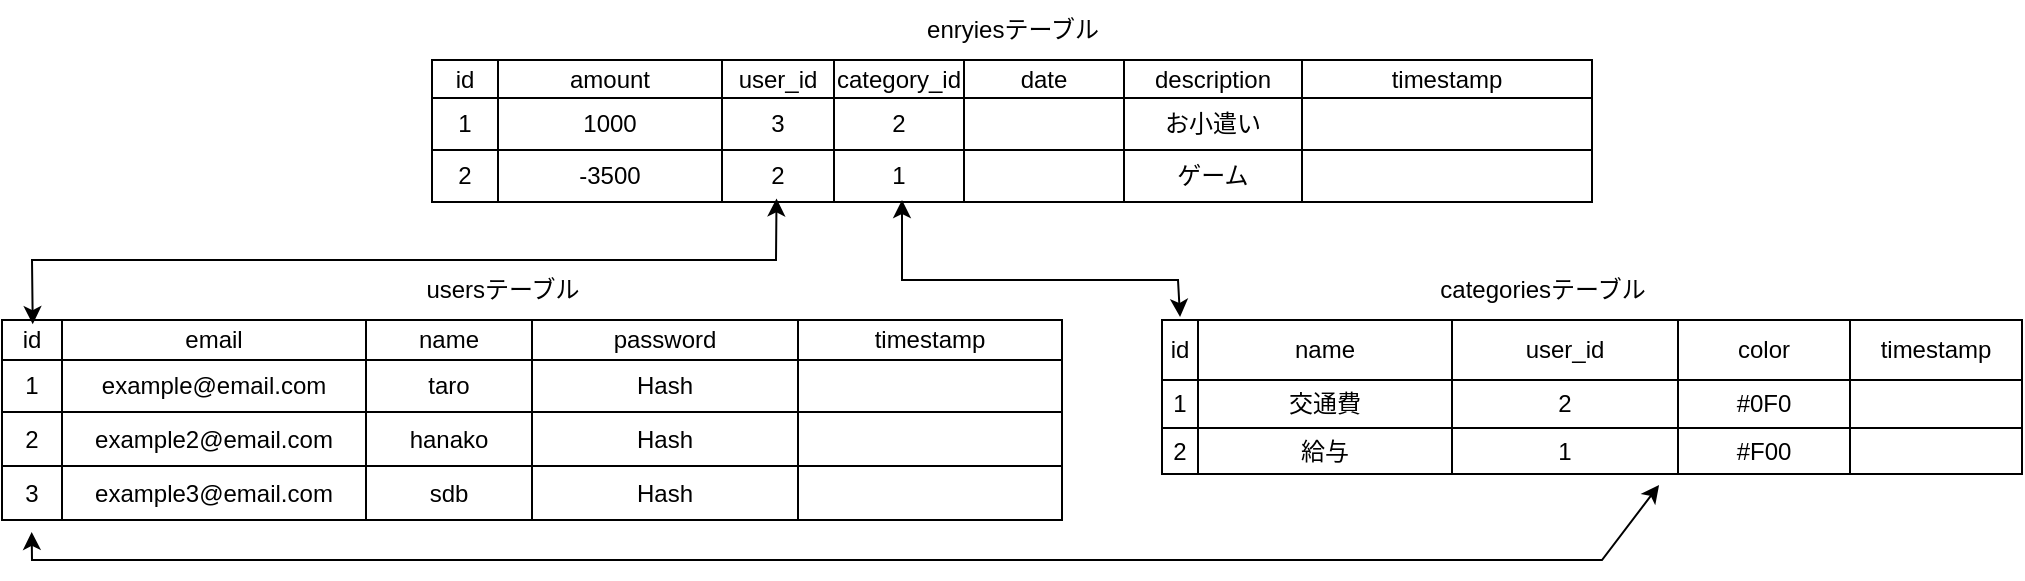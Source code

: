 <mxfile version="28.2.5">
  <diagram name="ページ1" id="EQnvLlWZrg9zfgVWwC-V">
    <mxGraphModel dx="996" dy="593" grid="1" gridSize="10" guides="1" tooltips="1" connect="1" arrows="1" fold="1" page="1" pageScale="1" pageWidth="1169" pageHeight="1654" math="0" shadow="0">
      <root>
        <mxCell id="0" />
        <mxCell id="1" parent="0" />
        <mxCell id="BKyGhZd5OxgO7SiPaVuF-1" value="" style="shape=table;startSize=0;container=1;collapsible=0;childLayout=tableLayout;" vertex="1" parent="1">
          <mxGeometry x="285" y="50" width="580" height="71" as="geometry" />
        </mxCell>
        <mxCell id="BKyGhZd5OxgO7SiPaVuF-2" value="" style="shape=tableRow;horizontal=0;startSize=0;swimlaneHead=0;swimlaneBody=0;strokeColor=inherit;top=0;left=0;bottom=0;right=0;collapsible=0;dropTarget=0;fillColor=none;points=[[0,0.5],[1,0.5]];portConstraint=eastwest;" vertex="1" parent="BKyGhZd5OxgO7SiPaVuF-1">
          <mxGeometry width="580" height="19" as="geometry" />
        </mxCell>
        <mxCell id="BKyGhZd5OxgO7SiPaVuF-3" value="id" style="shape=partialRectangle;html=1;whiteSpace=wrap;connectable=0;strokeColor=inherit;overflow=hidden;fillColor=none;top=0;left=0;bottom=0;right=0;pointerEvents=1;" vertex="1" parent="BKyGhZd5OxgO7SiPaVuF-2">
          <mxGeometry width="33" height="19" as="geometry">
            <mxRectangle width="33" height="19" as="alternateBounds" />
          </mxGeometry>
        </mxCell>
        <mxCell id="BKyGhZd5OxgO7SiPaVuF-4" value="amount" style="shape=partialRectangle;html=1;whiteSpace=wrap;connectable=0;strokeColor=inherit;overflow=hidden;fillColor=none;top=0;left=0;bottom=0;right=0;pointerEvents=1;" vertex="1" parent="BKyGhZd5OxgO7SiPaVuF-2">
          <mxGeometry x="33" width="112" height="19" as="geometry">
            <mxRectangle width="112" height="19" as="alternateBounds" />
          </mxGeometry>
        </mxCell>
        <mxCell id="BKyGhZd5OxgO7SiPaVuF-5" value="user_id" style="shape=partialRectangle;html=1;whiteSpace=wrap;connectable=0;strokeColor=inherit;overflow=hidden;fillColor=none;top=0;left=0;bottom=0;right=0;pointerEvents=1;" vertex="1" parent="BKyGhZd5OxgO7SiPaVuF-2">
          <mxGeometry x="145" width="56" height="19" as="geometry">
            <mxRectangle width="56" height="19" as="alternateBounds" />
          </mxGeometry>
        </mxCell>
        <mxCell id="BKyGhZd5OxgO7SiPaVuF-6" value="category_id" style="shape=partialRectangle;html=1;whiteSpace=wrap;connectable=0;strokeColor=inherit;overflow=hidden;fillColor=none;top=0;left=0;bottom=0;right=0;pointerEvents=1;" vertex="1" parent="BKyGhZd5OxgO7SiPaVuF-2">
          <mxGeometry x="201" width="65" height="19" as="geometry">
            <mxRectangle width="65" height="19" as="alternateBounds" />
          </mxGeometry>
        </mxCell>
        <mxCell id="BKyGhZd5OxgO7SiPaVuF-25" value="date" style="shape=partialRectangle;html=1;whiteSpace=wrap;connectable=0;strokeColor=inherit;overflow=hidden;fillColor=none;top=0;left=0;bottom=0;right=0;pointerEvents=1;" vertex="1" parent="BKyGhZd5OxgO7SiPaVuF-2">
          <mxGeometry x="266" width="80" height="19" as="geometry">
            <mxRectangle width="80" height="19" as="alternateBounds" />
          </mxGeometry>
        </mxCell>
        <mxCell id="BKyGhZd5OxgO7SiPaVuF-7" value="description" style="shape=partialRectangle;html=1;whiteSpace=wrap;connectable=0;strokeColor=inherit;overflow=hidden;fillColor=none;top=0;left=0;bottom=0;right=0;pointerEvents=1;" vertex="1" parent="BKyGhZd5OxgO7SiPaVuF-2">
          <mxGeometry x="346" width="89" height="19" as="geometry">
            <mxRectangle width="89" height="19" as="alternateBounds" />
          </mxGeometry>
        </mxCell>
        <mxCell id="BKyGhZd5OxgO7SiPaVuF-8" value="timestamp" style="shape=partialRectangle;html=1;whiteSpace=wrap;connectable=0;strokeColor=inherit;overflow=hidden;fillColor=none;top=0;left=0;bottom=0;right=0;pointerEvents=1;" vertex="1" parent="BKyGhZd5OxgO7SiPaVuF-2">
          <mxGeometry x="435" width="145" height="19" as="geometry">
            <mxRectangle width="145" height="19" as="alternateBounds" />
          </mxGeometry>
        </mxCell>
        <mxCell id="BKyGhZd5OxgO7SiPaVuF-9" value="" style="shape=tableRow;horizontal=0;startSize=0;swimlaneHead=0;swimlaneBody=0;strokeColor=inherit;top=0;left=0;bottom=0;right=0;collapsible=0;dropTarget=0;fillColor=none;points=[[0,0.5],[1,0.5]];portConstraint=eastwest;" vertex="1" parent="BKyGhZd5OxgO7SiPaVuF-1">
          <mxGeometry y="19" width="580" height="26" as="geometry" />
        </mxCell>
        <mxCell id="BKyGhZd5OxgO7SiPaVuF-10" value="1" style="shape=partialRectangle;html=1;whiteSpace=wrap;connectable=0;strokeColor=inherit;overflow=hidden;fillColor=none;top=0;left=0;bottom=0;right=0;pointerEvents=1;" vertex="1" parent="BKyGhZd5OxgO7SiPaVuF-9">
          <mxGeometry width="33" height="26" as="geometry">
            <mxRectangle width="33" height="26" as="alternateBounds" />
          </mxGeometry>
        </mxCell>
        <mxCell id="BKyGhZd5OxgO7SiPaVuF-11" value="1000" style="shape=partialRectangle;html=1;whiteSpace=wrap;connectable=0;strokeColor=inherit;overflow=hidden;fillColor=none;top=0;left=0;bottom=0;right=0;pointerEvents=1;" vertex="1" parent="BKyGhZd5OxgO7SiPaVuF-9">
          <mxGeometry x="33" width="112" height="26" as="geometry">
            <mxRectangle width="112" height="26" as="alternateBounds" />
          </mxGeometry>
        </mxCell>
        <mxCell id="BKyGhZd5OxgO7SiPaVuF-12" value="3" style="shape=partialRectangle;html=1;whiteSpace=wrap;connectable=0;strokeColor=inherit;overflow=hidden;fillColor=none;top=0;left=0;bottom=0;right=0;pointerEvents=1;" vertex="1" parent="BKyGhZd5OxgO7SiPaVuF-9">
          <mxGeometry x="145" width="56" height="26" as="geometry">
            <mxRectangle width="56" height="26" as="alternateBounds" />
          </mxGeometry>
        </mxCell>
        <mxCell id="BKyGhZd5OxgO7SiPaVuF-13" value="2" style="shape=partialRectangle;html=1;whiteSpace=wrap;connectable=0;strokeColor=inherit;overflow=hidden;fillColor=none;top=0;left=0;bottom=0;right=0;pointerEvents=1;" vertex="1" parent="BKyGhZd5OxgO7SiPaVuF-9">
          <mxGeometry x="201" width="65" height="26" as="geometry">
            <mxRectangle width="65" height="26" as="alternateBounds" />
          </mxGeometry>
        </mxCell>
        <mxCell id="BKyGhZd5OxgO7SiPaVuF-26" style="shape=partialRectangle;html=1;whiteSpace=wrap;connectable=0;strokeColor=inherit;overflow=hidden;fillColor=none;top=0;left=0;bottom=0;right=0;pointerEvents=1;" vertex="1" parent="BKyGhZd5OxgO7SiPaVuF-9">
          <mxGeometry x="266" width="80" height="26" as="geometry">
            <mxRectangle width="80" height="26" as="alternateBounds" />
          </mxGeometry>
        </mxCell>
        <mxCell id="BKyGhZd5OxgO7SiPaVuF-14" value="お小遣い" style="shape=partialRectangle;html=1;whiteSpace=wrap;connectable=0;strokeColor=inherit;overflow=hidden;fillColor=none;top=0;left=0;bottom=0;right=0;pointerEvents=1;" vertex="1" parent="BKyGhZd5OxgO7SiPaVuF-9">
          <mxGeometry x="346" width="89" height="26" as="geometry">
            <mxRectangle width="89" height="26" as="alternateBounds" />
          </mxGeometry>
        </mxCell>
        <mxCell id="BKyGhZd5OxgO7SiPaVuF-15" value="" style="shape=partialRectangle;html=1;whiteSpace=wrap;connectable=0;strokeColor=inherit;overflow=hidden;fillColor=none;top=0;left=0;bottom=0;right=0;pointerEvents=1;" vertex="1" parent="BKyGhZd5OxgO7SiPaVuF-9">
          <mxGeometry x="435" width="145" height="26" as="geometry">
            <mxRectangle width="145" height="26" as="alternateBounds" />
          </mxGeometry>
        </mxCell>
        <mxCell id="BKyGhZd5OxgO7SiPaVuF-16" value="" style="shape=tableRow;horizontal=0;startSize=0;swimlaneHead=0;swimlaneBody=0;strokeColor=inherit;top=0;left=0;bottom=0;right=0;collapsible=0;dropTarget=0;fillColor=none;points=[[0,0.5],[1,0.5]];portConstraint=eastwest;" vertex="1" parent="BKyGhZd5OxgO7SiPaVuF-1">
          <mxGeometry y="45" width="580" height="26" as="geometry" />
        </mxCell>
        <mxCell id="BKyGhZd5OxgO7SiPaVuF-17" value="2" style="shape=partialRectangle;html=1;whiteSpace=wrap;connectable=0;strokeColor=inherit;overflow=hidden;fillColor=none;top=0;left=0;bottom=0;right=0;pointerEvents=1;" vertex="1" parent="BKyGhZd5OxgO7SiPaVuF-16">
          <mxGeometry width="33" height="26" as="geometry">
            <mxRectangle width="33" height="26" as="alternateBounds" />
          </mxGeometry>
        </mxCell>
        <mxCell id="BKyGhZd5OxgO7SiPaVuF-18" value="-3500" style="shape=partialRectangle;html=1;whiteSpace=wrap;connectable=0;strokeColor=inherit;overflow=hidden;fillColor=none;top=0;left=0;bottom=0;right=0;pointerEvents=1;" vertex="1" parent="BKyGhZd5OxgO7SiPaVuF-16">
          <mxGeometry x="33" width="112" height="26" as="geometry">
            <mxRectangle width="112" height="26" as="alternateBounds" />
          </mxGeometry>
        </mxCell>
        <mxCell id="BKyGhZd5OxgO7SiPaVuF-19" value="2" style="shape=partialRectangle;html=1;whiteSpace=wrap;connectable=0;strokeColor=inherit;overflow=hidden;fillColor=none;top=0;left=0;bottom=0;right=0;pointerEvents=1;" vertex="1" parent="BKyGhZd5OxgO7SiPaVuF-16">
          <mxGeometry x="145" width="56" height="26" as="geometry">
            <mxRectangle width="56" height="26" as="alternateBounds" />
          </mxGeometry>
        </mxCell>
        <mxCell id="BKyGhZd5OxgO7SiPaVuF-20" value="1" style="shape=partialRectangle;html=1;whiteSpace=wrap;connectable=0;strokeColor=inherit;overflow=hidden;fillColor=none;top=0;left=0;bottom=0;right=0;pointerEvents=1;" vertex="1" parent="BKyGhZd5OxgO7SiPaVuF-16">
          <mxGeometry x="201" width="65" height="26" as="geometry">
            <mxRectangle width="65" height="26" as="alternateBounds" />
          </mxGeometry>
        </mxCell>
        <mxCell id="BKyGhZd5OxgO7SiPaVuF-27" style="shape=partialRectangle;html=1;whiteSpace=wrap;connectable=0;strokeColor=inherit;overflow=hidden;fillColor=none;top=0;left=0;bottom=0;right=0;pointerEvents=1;" vertex="1" parent="BKyGhZd5OxgO7SiPaVuF-16">
          <mxGeometry x="266" width="80" height="26" as="geometry">
            <mxRectangle width="80" height="26" as="alternateBounds" />
          </mxGeometry>
        </mxCell>
        <mxCell id="BKyGhZd5OxgO7SiPaVuF-21" value="ゲーム" style="shape=partialRectangle;html=1;whiteSpace=wrap;connectable=0;strokeColor=inherit;overflow=hidden;fillColor=none;top=0;left=0;bottom=0;right=0;pointerEvents=1;" vertex="1" parent="BKyGhZd5OxgO7SiPaVuF-16">
          <mxGeometry x="346" width="89" height="26" as="geometry">
            <mxRectangle width="89" height="26" as="alternateBounds" />
          </mxGeometry>
        </mxCell>
        <mxCell id="BKyGhZd5OxgO7SiPaVuF-22" value="" style="shape=partialRectangle;html=1;whiteSpace=wrap;connectable=0;strokeColor=inherit;overflow=hidden;fillColor=none;top=0;left=0;bottom=0;right=0;pointerEvents=1;" vertex="1" parent="BKyGhZd5OxgO7SiPaVuF-16">
          <mxGeometry x="435" width="145" height="26" as="geometry">
            <mxRectangle width="145" height="26" as="alternateBounds" />
          </mxGeometry>
        </mxCell>
        <mxCell id="BKyGhZd5OxgO7SiPaVuF-23" value="enryiesテーブル" style="text;html=1;align=center;verticalAlign=middle;resizable=0;points=[];autosize=1;strokeColor=none;fillColor=none;" vertex="1" parent="1">
          <mxGeometry x="520" y="20" width="110" height="30" as="geometry" />
        </mxCell>
        <mxCell id="BKyGhZd5OxgO7SiPaVuF-28" value="usersテーブル" style="text;html=1;align=center;verticalAlign=middle;resizable=0;points=[];autosize=1;strokeColor=none;fillColor=none;" vertex="1" parent="1">
          <mxGeometry x="270" y="150" width="100" height="30" as="geometry" />
        </mxCell>
        <mxCell id="BKyGhZd5OxgO7SiPaVuF-29" value="" style="shape=table;startSize=0;container=1;collapsible=0;childLayout=tableLayout;" vertex="1" parent="1">
          <mxGeometry x="70" y="180" width="530" height="100" as="geometry" />
        </mxCell>
        <mxCell id="BKyGhZd5OxgO7SiPaVuF-30" value="" style="shape=tableRow;horizontal=0;startSize=0;swimlaneHead=0;swimlaneBody=0;strokeColor=inherit;top=0;left=0;bottom=0;right=0;collapsible=0;dropTarget=0;fillColor=none;points=[[0,0.5],[1,0.5]];portConstraint=eastwest;" vertex="1" parent="BKyGhZd5OxgO7SiPaVuF-29">
          <mxGeometry width="530" height="20" as="geometry" />
        </mxCell>
        <mxCell id="BKyGhZd5OxgO7SiPaVuF-31" value="id" style="shape=partialRectangle;html=1;whiteSpace=wrap;connectable=0;strokeColor=inherit;overflow=hidden;fillColor=none;top=0;left=0;bottom=0;right=0;pointerEvents=1;" vertex="1" parent="BKyGhZd5OxgO7SiPaVuF-30">
          <mxGeometry width="30" height="20" as="geometry">
            <mxRectangle width="30" height="20" as="alternateBounds" />
          </mxGeometry>
        </mxCell>
        <mxCell id="BKyGhZd5OxgO7SiPaVuF-32" value="email" style="shape=partialRectangle;html=1;whiteSpace=wrap;connectable=0;strokeColor=inherit;overflow=hidden;fillColor=none;top=0;left=0;bottom=0;right=0;pointerEvents=1;" vertex="1" parent="BKyGhZd5OxgO7SiPaVuF-30">
          <mxGeometry x="30" width="152" height="20" as="geometry">
            <mxRectangle width="152" height="20" as="alternateBounds" />
          </mxGeometry>
        </mxCell>
        <mxCell id="BKyGhZd5OxgO7SiPaVuF-33" value="name" style="shape=partialRectangle;html=1;whiteSpace=wrap;connectable=0;strokeColor=inherit;overflow=hidden;fillColor=none;top=0;left=0;bottom=0;right=0;pointerEvents=1;" vertex="1" parent="BKyGhZd5OxgO7SiPaVuF-30">
          <mxGeometry x="182" width="83" height="20" as="geometry">
            <mxRectangle width="83" height="20" as="alternateBounds" />
          </mxGeometry>
        </mxCell>
        <mxCell id="BKyGhZd5OxgO7SiPaVuF-34" value="password" style="shape=partialRectangle;html=1;whiteSpace=wrap;connectable=0;strokeColor=inherit;overflow=hidden;fillColor=none;top=0;left=0;bottom=0;right=0;pointerEvents=1;" vertex="1" parent="BKyGhZd5OxgO7SiPaVuF-30">
          <mxGeometry x="265" width="133" height="20" as="geometry">
            <mxRectangle width="133" height="20" as="alternateBounds" />
          </mxGeometry>
        </mxCell>
        <mxCell id="BKyGhZd5OxgO7SiPaVuF-35" value="timestamp" style="shape=partialRectangle;html=1;whiteSpace=wrap;connectable=0;strokeColor=inherit;overflow=hidden;fillColor=none;top=0;left=0;bottom=0;right=0;pointerEvents=1;" vertex="1" parent="BKyGhZd5OxgO7SiPaVuF-30">
          <mxGeometry x="398" width="132" height="20" as="geometry">
            <mxRectangle width="132" height="20" as="alternateBounds" />
          </mxGeometry>
        </mxCell>
        <mxCell id="BKyGhZd5OxgO7SiPaVuF-36" value="" style="shape=tableRow;horizontal=0;startSize=0;swimlaneHead=0;swimlaneBody=0;strokeColor=inherit;top=0;left=0;bottom=0;right=0;collapsible=0;dropTarget=0;fillColor=none;points=[[0,0.5],[1,0.5]];portConstraint=eastwest;" vertex="1" parent="BKyGhZd5OxgO7SiPaVuF-29">
          <mxGeometry y="20" width="530" height="26" as="geometry" />
        </mxCell>
        <mxCell id="BKyGhZd5OxgO7SiPaVuF-37" value="1" style="shape=partialRectangle;html=1;whiteSpace=wrap;connectable=0;strokeColor=inherit;overflow=hidden;fillColor=none;top=0;left=0;bottom=0;right=0;pointerEvents=1;" vertex="1" parent="BKyGhZd5OxgO7SiPaVuF-36">
          <mxGeometry width="30" height="26" as="geometry">
            <mxRectangle width="30" height="26" as="alternateBounds" />
          </mxGeometry>
        </mxCell>
        <mxCell id="BKyGhZd5OxgO7SiPaVuF-38" value="example@email.com" style="shape=partialRectangle;html=1;whiteSpace=wrap;connectable=0;strokeColor=inherit;overflow=hidden;fillColor=none;top=0;left=0;bottom=0;right=0;pointerEvents=1;" vertex="1" parent="BKyGhZd5OxgO7SiPaVuF-36">
          <mxGeometry x="30" width="152" height="26" as="geometry">
            <mxRectangle width="152" height="26" as="alternateBounds" />
          </mxGeometry>
        </mxCell>
        <mxCell id="BKyGhZd5OxgO7SiPaVuF-39" value="taro" style="shape=partialRectangle;html=1;whiteSpace=wrap;connectable=0;strokeColor=inherit;overflow=hidden;fillColor=none;top=0;left=0;bottom=0;right=0;pointerEvents=1;" vertex="1" parent="BKyGhZd5OxgO7SiPaVuF-36">
          <mxGeometry x="182" width="83" height="26" as="geometry">
            <mxRectangle width="83" height="26" as="alternateBounds" />
          </mxGeometry>
        </mxCell>
        <mxCell id="BKyGhZd5OxgO7SiPaVuF-40" value="Hash" style="shape=partialRectangle;html=1;whiteSpace=wrap;connectable=0;strokeColor=inherit;overflow=hidden;fillColor=none;top=0;left=0;bottom=0;right=0;pointerEvents=1;" vertex="1" parent="BKyGhZd5OxgO7SiPaVuF-36">
          <mxGeometry x="265" width="133" height="26" as="geometry">
            <mxRectangle width="133" height="26" as="alternateBounds" />
          </mxGeometry>
        </mxCell>
        <mxCell id="BKyGhZd5OxgO7SiPaVuF-41" value="" style="shape=partialRectangle;html=1;whiteSpace=wrap;connectable=0;strokeColor=inherit;overflow=hidden;fillColor=none;top=0;left=0;bottom=0;right=0;pointerEvents=1;" vertex="1" parent="BKyGhZd5OxgO7SiPaVuF-36">
          <mxGeometry x="398" width="132" height="26" as="geometry">
            <mxRectangle width="132" height="26" as="alternateBounds" />
          </mxGeometry>
        </mxCell>
        <mxCell id="BKyGhZd5OxgO7SiPaVuF-42" value="" style="shape=tableRow;horizontal=0;startSize=0;swimlaneHead=0;swimlaneBody=0;strokeColor=inherit;top=0;left=0;bottom=0;right=0;collapsible=0;dropTarget=0;fillColor=none;points=[[0,0.5],[1,0.5]];portConstraint=eastwest;" vertex="1" parent="BKyGhZd5OxgO7SiPaVuF-29">
          <mxGeometry y="46" width="530" height="27" as="geometry" />
        </mxCell>
        <mxCell id="BKyGhZd5OxgO7SiPaVuF-43" value="2" style="shape=partialRectangle;html=1;whiteSpace=wrap;connectable=0;strokeColor=inherit;overflow=hidden;fillColor=none;top=0;left=0;bottom=0;right=0;pointerEvents=1;" vertex="1" parent="BKyGhZd5OxgO7SiPaVuF-42">
          <mxGeometry width="30" height="27" as="geometry">
            <mxRectangle width="30" height="27" as="alternateBounds" />
          </mxGeometry>
        </mxCell>
        <mxCell id="BKyGhZd5OxgO7SiPaVuF-44" value="example2@email.com" style="shape=partialRectangle;html=1;whiteSpace=wrap;connectable=0;strokeColor=inherit;overflow=hidden;fillColor=none;top=0;left=0;bottom=0;right=0;pointerEvents=1;" vertex="1" parent="BKyGhZd5OxgO7SiPaVuF-42">
          <mxGeometry x="30" width="152" height="27" as="geometry">
            <mxRectangle width="152" height="27" as="alternateBounds" />
          </mxGeometry>
        </mxCell>
        <mxCell id="BKyGhZd5OxgO7SiPaVuF-45" value="hanako" style="shape=partialRectangle;html=1;whiteSpace=wrap;connectable=0;strokeColor=inherit;overflow=hidden;fillColor=none;top=0;left=0;bottom=0;right=0;pointerEvents=1;" vertex="1" parent="BKyGhZd5OxgO7SiPaVuF-42">
          <mxGeometry x="182" width="83" height="27" as="geometry">
            <mxRectangle width="83" height="27" as="alternateBounds" />
          </mxGeometry>
        </mxCell>
        <mxCell id="BKyGhZd5OxgO7SiPaVuF-46" value="Hash" style="shape=partialRectangle;html=1;whiteSpace=wrap;connectable=0;strokeColor=inherit;overflow=hidden;fillColor=none;top=0;left=0;bottom=0;right=0;pointerEvents=1;" vertex="1" parent="BKyGhZd5OxgO7SiPaVuF-42">
          <mxGeometry x="265" width="133" height="27" as="geometry">
            <mxRectangle width="133" height="27" as="alternateBounds" />
          </mxGeometry>
        </mxCell>
        <mxCell id="BKyGhZd5OxgO7SiPaVuF-47" value="" style="shape=partialRectangle;html=1;whiteSpace=wrap;connectable=0;strokeColor=inherit;overflow=hidden;fillColor=none;top=0;left=0;bottom=0;right=0;pointerEvents=1;" vertex="1" parent="BKyGhZd5OxgO7SiPaVuF-42">
          <mxGeometry x="398" width="132" height="27" as="geometry">
            <mxRectangle width="132" height="27" as="alternateBounds" />
          </mxGeometry>
        </mxCell>
        <mxCell id="BKyGhZd5OxgO7SiPaVuF-48" style="shape=tableRow;horizontal=0;startSize=0;swimlaneHead=0;swimlaneBody=0;strokeColor=inherit;top=0;left=0;bottom=0;right=0;collapsible=0;dropTarget=0;fillColor=none;points=[[0,0.5],[1,0.5]];portConstraint=eastwest;" vertex="1" parent="BKyGhZd5OxgO7SiPaVuF-29">
          <mxGeometry y="73" width="530" height="27" as="geometry" />
        </mxCell>
        <mxCell id="BKyGhZd5OxgO7SiPaVuF-49" value="3" style="shape=partialRectangle;html=1;whiteSpace=wrap;connectable=0;strokeColor=inherit;overflow=hidden;fillColor=none;top=0;left=0;bottom=0;right=0;pointerEvents=1;" vertex="1" parent="BKyGhZd5OxgO7SiPaVuF-48">
          <mxGeometry width="30" height="27" as="geometry">
            <mxRectangle width="30" height="27" as="alternateBounds" />
          </mxGeometry>
        </mxCell>
        <mxCell id="BKyGhZd5OxgO7SiPaVuF-50" value="example3@email.com" style="shape=partialRectangle;html=1;whiteSpace=wrap;connectable=0;strokeColor=inherit;overflow=hidden;fillColor=none;top=0;left=0;bottom=0;right=0;pointerEvents=1;" vertex="1" parent="BKyGhZd5OxgO7SiPaVuF-48">
          <mxGeometry x="30" width="152" height="27" as="geometry">
            <mxRectangle width="152" height="27" as="alternateBounds" />
          </mxGeometry>
        </mxCell>
        <mxCell id="BKyGhZd5OxgO7SiPaVuF-51" value="sdb" style="shape=partialRectangle;html=1;whiteSpace=wrap;connectable=0;strokeColor=inherit;overflow=hidden;fillColor=none;top=0;left=0;bottom=0;right=0;pointerEvents=1;" vertex="1" parent="BKyGhZd5OxgO7SiPaVuF-48">
          <mxGeometry x="182" width="83" height="27" as="geometry">
            <mxRectangle width="83" height="27" as="alternateBounds" />
          </mxGeometry>
        </mxCell>
        <mxCell id="BKyGhZd5OxgO7SiPaVuF-52" value="Hash" style="shape=partialRectangle;html=1;whiteSpace=wrap;connectable=0;strokeColor=inherit;overflow=hidden;fillColor=none;top=0;left=0;bottom=0;right=0;pointerEvents=1;" vertex="1" parent="BKyGhZd5OxgO7SiPaVuF-48">
          <mxGeometry x="265" width="133" height="27" as="geometry">
            <mxRectangle width="133" height="27" as="alternateBounds" />
          </mxGeometry>
        </mxCell>
        <mxCell id="BKyGhZd5OxgO7SiPaVuF-53" style="shape=partialRectangle;html=1;whiteSpace=wrap;connectable=0;strokeColor=inherit;overflow=hidden;fillColor=none;top=0;left=0;bottom=0;right=0;pointerEvents=1;" vertex="1" parent="BKyGhZd5OxgO7SiPaVuF-48">
          <mxGeometry x="398" width="132" height="27" as="geometry">
            <mxRectangle width="132" height="27" as="alternateBounds" />
          </mxGeometry>
        </mxCell>
        <mxCell id="BKyGhZd5OxgO7SiPaVuF-55" value="" style="endArrow=classic;startArrow=classic;html=1;rounded=0;entryX=0.297;entryY=0.932;entryDx=0;entryDy=0;entryPerimeter=0;exitX=0.029;exitY=0.105;exitDx=0;exitDy=0;exitPerimeter=0;" edge="1" parent="1" source="BKyGhZd5OxgO7SiPaVuF-30" target="BKyGhZd5OxgO7SiPaVuF-16">
          <mxGeometry width="50" height="50" relative="1" as="geometry">
            <mxPoint x="380" y="250" as="sourcePoint" />
            <mxPoint x="430" y="200" as="targetPoint" />
            <Array as="points">
              <mxPoint x="85" y="150" />
              <mxPoint x="457" y="150" />
            </Array>
          </mxGeometry>
        </mxCell>
        <mxCell id="BKyGhZd5OxgO7SiPaVuF-56" value="" style="shape=table;startSize=0;container=1;collapsible=0;childLayout=tableLayout;" vertex="1" parent="1">
          <mxGeometry x="650" y="180" width="430" height="77" as="geometry" />
        </mxCell>
        <mxCell id="BKyGhZd5OxgO7SiPaVuF-57" value="" style="shape=tableRow;horizontal=0;startSize=0;swimlaneHead=0;swimlaneBody=0;strokeColor=inherit;top=0;left=0;bottom=0;right=0;collapsible=0;dropTarget=0;fillColor=none;points=[[0,0.5],[1,0.5]];portConstraint=eastwest;" vertex="1" parent="BKyGhZd5OxgO7SiPaVuF-56">
          <mxGeometry width="430" height="30" as="geometry" />
        </mxCell>
        <mxCell id="BKyGhZd5OxgO7SiPaVuF-58" value="id" style="shape=partialRectangle;html=1;whiteSpace=wrap;connectable=0;strokeColor=inherit;overflow=hidden;fillColor=none;top=0;left=0;bottom=0;right=0;pointerEvents=1;" vertex="1" parent="BKyGhZd5OxgO7SiPaVuF-57">
          <mxGeometry width="18" height="30" as="geometry">
            <mxRectangle width="18" height="30" as="alternateBounds" />
          </mxGeometry>
        </mxCell>
        <mxCell id="BKyGhZd5OxgO7SiPaVuF-59" value="name" style="shape=partialRectangle;html=1;whiteSpace=wrap;connectable=0;strokeColor=inherit;overflow=hidden;fillColor=none;top=0;left=0;bottom=0;right=0;pointerEvents=1;" vertex="1" parent="BKyGhZd5OxgO7SiPaVuF-57">
          <mxGeometry x="18" width="127" height="30" as="geometry">
            <mxRectangle width="127" height="30" as="alternateBounds" />
          </mxGeometry>
        </mxCell>
        <mxCell id="BKyGhZd5OxgO7SiPaVuF-60" value="user_id" style="shape=partialRectangle;html=1;whiteSpace=wrap;connectable=0;strokeColor=inherit;overflow=hidden;fillColor=none;top=0;left=0;bottom=0;right=0;pointerEvents=1;" vertex="1" parent="BKyGhZd5OxgO7SiPaVuF-57">
          <mxGeometry x="145" width="113" height="30" as="geometry">
            <mxRectangle width="113" height="30" as="alternateBounds" />
          </mxGeometry>
        </mxCell>
        <mxCell id="BKyGhZd5OxgO7SiPaVuF-61" value="color" style="shape=partialRectangle;html=1;whiteSpace=wrap;connectable=0;strokeColor=inherit;overflow=hidden;fillColor=none;top=0;left=0;bottom=0;right=0;pointerEvents=1;" vertex="1" parent="BKyGhZd5OxgO7SiPaVuF-57">
          <mxGeometry x="258" width="86" height="30" as="geometry">
            <mxRectangle width="86" height="30" as="alternateBounds" />
          </mxGeometry>
        </mxCell>
        <mxCell id="BKyGhZd5OxgO7SiPaVuF-75" value="timestamp" style="shape=partialRectangle;html=1;whiteSpace=wrap;connectable=0;strokeColor=inherit;overflow=hidden;fillColor=none;top=0;left=0;bottom=0;right=0;pointerEvents=1;" vertex="1" parent="BKyGhZd5OxgO7SiPaVuF-57">
          <mxGeometry x="344" width="86" height="30" as="geometry">
            <mxRectangle width="86" height="30" as="alternateBounds" />
          </mxGeometry>
        </mxCell>
        <mxCell id="BKyGhZd5OxgO7SiPaVuF-62" value="" style="shape=tableRow;horizontal=0;startSize=0;swimlaneHead=0;swimlaneBody=0;strokeColor=inherit;top=0;left=0;bottom=0;right=0;collapsible=0;dropTarget=0;fillColor=none;points=[[0,0.5],[1,0.5]];portConstraint=eastwest;" vertex="1" parent="BKyGhZd5OxgO7SiPaVuF-56">
          <mxGeometry y="30" width="430" height="24" as="geometry" />
        </mxCell>
        <mxCell id="BKyGhZd5OxgO7SiPaVuF-63" value="1" style="shape=partialRectangle;html=1;whiteSpace=wrap;connectable=0;strokeColor=inherit;overflow=hidden;fillColor=none;top=0;left=0;bottom=0;right=0;pointerEvents=1;" vertex="1" parent="BKyGhZd5OxgO7SiPaVuF-62">
          <mxGeometry width="18" height="24" as="geometry">
            <mxRectangle width="18" height="24" as="alternateBounds" />
          </mxGeometry>
        </mxCell>
        <mxCell id="BKyGhZd5OxgO7SiPaVuF-64" value="交通費" style="shape=partialRectangle;html=1;whiteSpace=wrap;connectable=0;strokeColor=inherit;overflow=hidden;fillColor=none;top=0;left=0;bottom=0;right=0;pointerEvents=1;" vertex="1" parent="BKyGhZd5OxgO7SiPaVuF-62">
          <mxGeometry x="18" width="127" height="24" as="geometry">
            <mxRectangle width="127" height="24" as="alternateBounds" />
          </mxGeometry>
        </mxCell>
        <mxCell id="BKyGhZd5OxgO7SiPaVuF-65" value="2" style="shape=partialRectangle;html=1;whiteSpace=wrap;connectable=0;strokeColor=inherit;overflow=hidden;fillColor=none;top=0;left=0;bottom=0;right=0;pointerEvents=1;" vertex="1" parent="BKyGhZd5OxgO7SiPaVuF-62">
          <mxGeometry x="145" width="113" height="24" as="geometry">
            <mxRectangle width="113" height="24" as="alternateBounds" />
          </mxGeometry>
        </mxCell>
        <mxCell id="BKyGhZd5OxgO7SiPaVuF-66" value="#0F0" style="shape=partialRectangle;html=1;whiteSpace=wrap;connectable=0;strokeColor=inherit;overflow=hidden;fillColor=none;top=0;left=0;bottom=0;right=0;pointerEvents=1;" vertex="1" parent="BKyGhZd5OxgO7SiPaVuF-62">
          <mxGeometry x="258" width="86" height="24" as="geometry">
            <mxRectangle width="86" height="24" as="alternateBounds" />
          </mxGeometry>
        </mxCell>
        <mxCell id="BKyGhZd5OxgO7SiPaVuF-76" style="shape=partialRectangle;html=1;whiteSpace=wrap;connectable=0;strokeColor=inherit;overflow=hidden;fillColor=none;top=0;left=0;bottom=0;right=0;pointerEvents=1;" vertex="1" parent="BKyGhZd5OxgO7SiPaVuF-62">
          <mxGeometry x="344" width="86" height="24" as="geometry">
            <mxRectangle width="86" height="24" as="alternateBounds" />
          </mxGeometry>
        </mxCell>
        <mxCell id="BKyGhZd5OxgO7SiPaVuF-67" value="" style="shape=tableRow;horizontal=0;startSize=0;swimlaneHead=0;swimlaneBody=0;strokeColor=inherit;top=0;left=0;bottom=0;right=0;collapsible=0;dropTarget=0;fillColor=none;points=[[0,0.5],[1,0.5]];portConstraint=eastwest;" vertex="1" parent="BKyGhZd5OxgO7SiPaVuF-56">
          <mxGeometry y="54" width="430" height="23" as="geometry" />
        </mxCell>
        <mxCell id="BKyGhZd5OxgO7SiPaVuF-68" value="2" style="shape=partialRectangle;html=1;whiteSpace=wrap;connectable=0;strokeColor=inherit;overflow=hidden;fillColor=none;top=0;left=0;bottom=0;right=0;pointerEvents=1;" vertex="1" parent="BKyGhZd5OxgO7SiPaVuF-67">
          <mxGeometry width="18" height="23" as="geometry">
            <mxRectangle width="18" height="23" as="alternateBounds" />
          </mxGeometry>
        </mxCell>
        <mxCell id="BKyGhZd5OxgO7SiPaVuF-69" value="給与" style="shape=partialRectangle;html=1;whiteSpace=wrap;connectable=0;strokeColor=inherit;overflow=hidden;fillColor=none;top=0;left=0;bottom=0;right=0;pointerEvents=1;" vertex="1" parent="BKyGhZd5OxgO7SiPaVuF-67">
          <mxGeometry x="18" width="127" height="23" as="geometry">
            <mxRectangle width="127" height="23" as="alternateBounds" />
          </mxGeometry>
        </mxCell>
        <mxCell id="BKyGhZd5OxgO7SiPaVuF-70" value="1" style="shape=partialRectangle;html=1;whiteSpace=wrap;connectable=0;strokeColor=inherit;overflow=hidden;fillColor=none;top=0;left=0;bottom=0;right=0;pointerEvents=1;" vertex="1" parent="BKyGhZd5OxgO7SiPaVuF-67">
          <mxGeometry x="145" width="113" height="23" as="geometry">
            <mxRectangle width="113" height="23" as="alternateBounds" />
          </mxGeometry>
        </mxCell>
        <mxCell id="BKyGhZd5OxgO7SiPaVuF-71" value="#F00" style="shape=partialRectangle;html=1;whiteSpace=wrap;connectable=0;strokeColor=inherit;overflow=hidden;fillColor=none;top=0;left=0;bottom=0;right=0;pointerEvents=1;" vertex="1" parent="BKyGhZd5OxgO7SiPaVuF-67">
          <mxGeometry x="258" width="86" height="23" as="geometry">
            <mxRectangle width="86" height="23" as="alternateBounds" />
          </mxGeometry>
        </mxCell>
        <mxCell id="BKyGhZd5OxgO7SiPaVuF-77" style="shape=partialRectangle;html=1;whiteSpace=wrap;connectable=0;strokeColor=inherit;overflow=hidden;fillColor=none;top=0;left=0;bottom=0;right=0;pointerEvents=1;" vertex="1" parent="BKyGhZd5OxgO7SiPaVuF-67">
          <mxGeometry x="344" width="86" height="23" as="geometry">
            <mxRectangle width="86" height="23" as="alternateBounds" />
          </mxGeometry>
        </mxCell>
        <mxCell id="BKyGhZd5OxgO7SiPaVuF-72" value="categoriesテーブル" style="text;html=1;align=center;verticalAlign=middle;resizable=0;points=[];autosize=1;strokeColor=none;fillColor=none;" vertex="1" parent="1">
          <mxGeometry x="775" y="150" width="130" height="30" as="geometry" />
        </mxCell>
        <mxCell id="BKyGhZd5OxgO7SiPaVuF-73" value="" style="endArrow=classic;startArrow=classic;html=1;rounded=0;exitX=0.021;exitY=-0.05;exitDx=0;exitDy=0;exitPerimeter=0;" edge="1" parent="1" source="BKyGhZd5OxgO7SiPaVuF-57">
          <mxGeometry width="50" height="50" relative="1" as="geometry">
            <mxPoint x="490" y="200" as="sourcePoint" />
            <mxPoint x="520" y="120" as="targetPoint" />
            <Array as="points">
              <mxPoint x="658" y="160" />
              <mxPoint x="520" y="160" />
            </Array>
          </mxGeometry>
        </mxCell>
        <mxCell id="BKyGhZd5OxgO7SiPaVuF-74" value="" style="endArrow=classic;startArrow=classic;html=1;rounded=0;entryX=0.578;entryY=1.239;entryDx=0;entryDy=0;entryPerimeter=0;exitX=0.028;exitY=1.222;exitDx=0;exitDy=0;exitPerimeter=0;" edge="1" parent="1" source="BKyGhZd5OxgO7SiPaVuF-48" target="BKyGhZd5OxgO7SiPaVuF-67">
          <mxGeometry width="50" height="50" relative="1" as="geometry">
            <mxPoint x="500" y="200" as="sourcePoint" />
            <mxPoint x="550" y="150" as="targetPoint" />
            <Array as="points">
              <mxPoint x="85" y="300" />
              <mxPoint x="870" y="300" />
            </Array>
          </mxGeometry>
        </mxCell>
      </root>
    </mxGraphModel>
  </diagram>
</mxfile>
